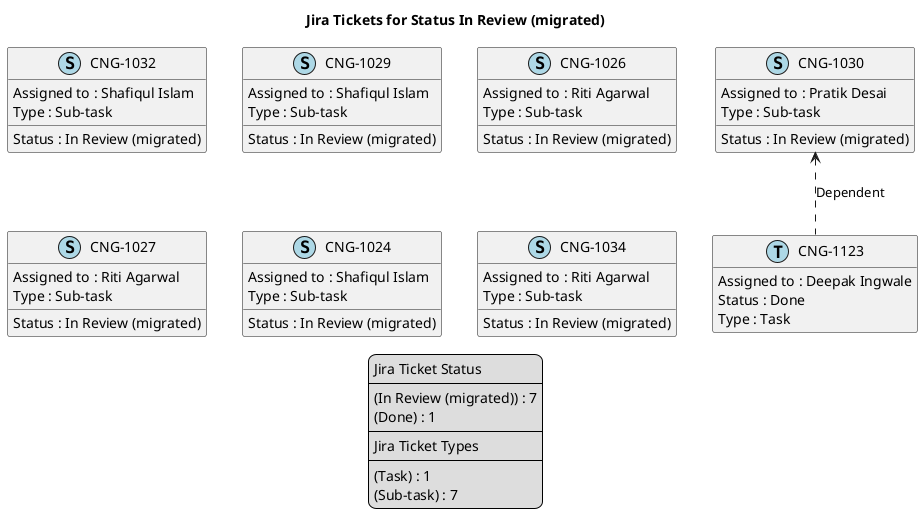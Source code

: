 @startuml
'https://plantuml.com/class-diagram

' GENERATE CLASS DIAGRAM ===========
' Generated at    : Thu Apr 18 14:59:13 CEST 2024

title Jira Tickets for Status In Review (migrated)
hide empty members

legend
Jira Ticket Status
----
(In Review (migrated)) : 7
(Done) : 1
----
Jira Ticket Types
----
(Task) : 1
(Sub-task) : 7
end legend


' Tickets =======
class "CNG-1032" << (S,lightblue) >> {
  Assigned to : Shafiqul Islam
  Status : In Review (migrated)
  Type : Sub-task
}

class "CNG-1030" << (S,lightblue) >> {
  Assigned to : Pratik Desai
  Status : In Review (migrated)
  Type : Sub-task
}

class "CNG-1029" << (S,lightblue) >> {
  Assigned to : Shafiqul Islam
  Status : In Review (migrated)
  Type : Sub-task
}

class "CNG-1026" << (S,lightblue) >> {
  Assigned to : Riti Agarwal
  Status : In Review (migrated)
  Type : Sub-task
}

class "CNG-1027" << (S,lightblue) >> {
  Assigned to : Riti Agarwal
  Status : In Review (migrated)
  Type : Sub-task
}

class "CNG-1024" << (S,lightblue) >> {
  Assigned to : Shafiqul Islam
  Status : In Review (migrated)
  Type : Sub-task
}

class "CNG-1123" << (T,lightblue) >> {
  Assigned to : Deepak Ingwale
  Status : Done
  Type : Task
}

class "CNG-1034" << (S,lightblue) >> {
  Assigned to : Riti Agarwal
  Status : In Review (migrated)
  Type : Sub-task
}



' Links =======
"CNG-1030" <.. "CNG-1123" : Dependent


@enduml
